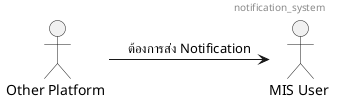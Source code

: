 @startuml
Header notification_system
  :Other Platform : as Other
  :MIS User : as MIS
  Other -right-> MIS : ต้องการส่ง Notification
@enduml

@startuml
Header notification_system_001
  actor "Other Platform" as Other
  collections "Inbound Queue" as inbound
  Other --> inbound : Notification message
  actor "Mis User" as MIS
  inbound --> MIS : Notification message
@enduml

@startuml
Header notification_system_002
  :Other Platform : as Other
  :MIS User : as MIS
  MIS -right-> Other : ต้องการส่ง Notification
@enduml

@startuml
Header notification_system_003
  actor "Mis User" as MIS
  collections "Outbound Queue" as outbound
  MIS --> outbound : Notification message
  actor "Other Platform" as Other
  outbound --> Other : Notification message
@enduml
